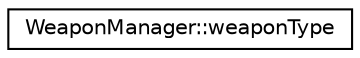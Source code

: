 digraph "Graphical Class Hierarchy"
{
 // LATEX_PDF_SIZE
  edge [fontname="Helvetica",fontsize="10",labelfontname="Helvetica",labelfontsize="10"];
  node [fontname="Helvetica",fontsize="10",shape=record];
  rankdir="LR";
  Node0 [label="WeaponManager::weaponType",height=0.2,width=0.4,color="black", fillcolor="white", style="filled",URL="$structWeaponManager_1_1weaponType.html",tooltip=" "];
}
